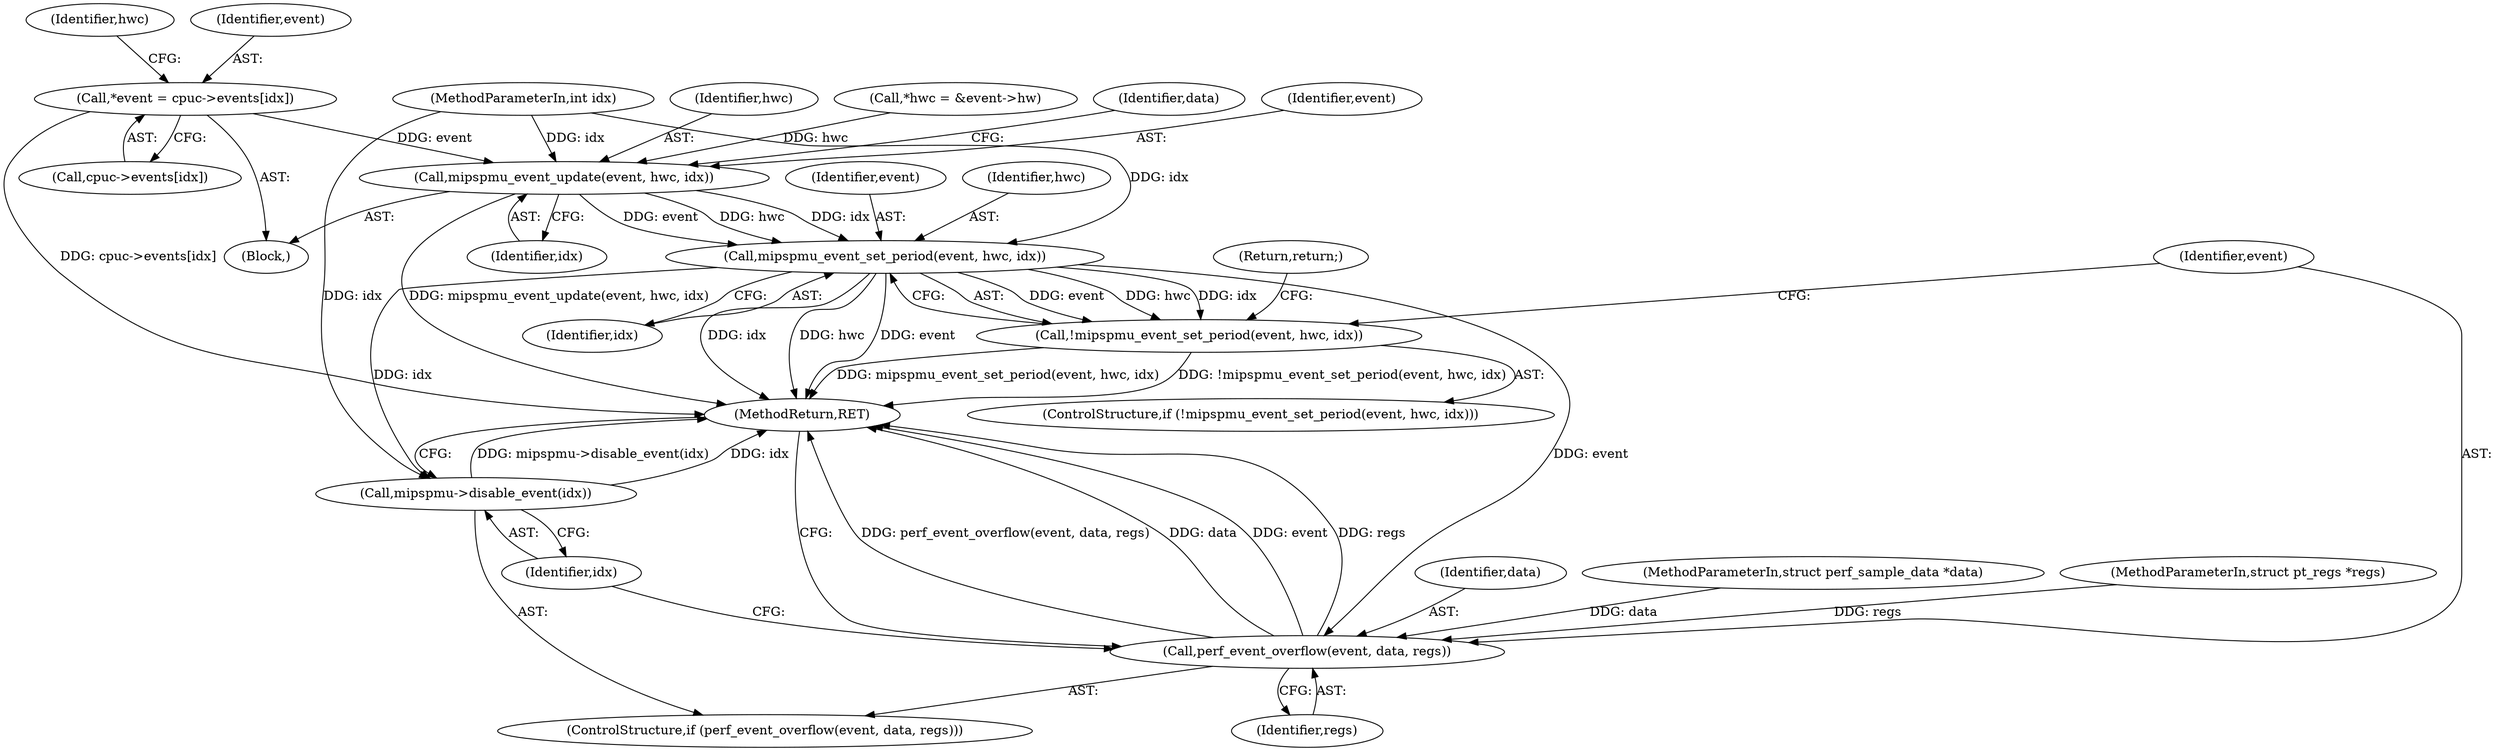 digraph "0_linux_a8b0ca17b80e92faab46ee7179ba9e99ccb61233_7@array" {
"1000107" [label="(Call,*event = cpuc->events[idx])"];
"1000121" [label="(Call,mipspmu_event_update(event, hwc, idx))"];
"1000136" [label="(Call,mipspmu_event_set_period(event, hwc, idx))"];
"1000135" [label="(Call,!mipspmu_event_set_period(event, hwc, idx))"];
"1000142" [label="(Call,perf_event_overflow(event, data, regs))"];
"1000146" [label="(Call,mipspmu->disable_event(idx))"];
"1000116" [label="(Identifier,hwc)"];
"1000143" [label="(Identifier,event)"];
"1000124" [label="(Identifier,idx)"];
"1000137" [label="(Identifier,event)"];
"1000141" [label="(ControlStructure,if (perf_event_overflow(event, data, regs)))"];
"1000134" [label="(ControlStructure,if (!mipspmu_event_set_period(event, hwc, idx)))"];
"1000123" [label="(Identifier,hwc)"];
"1000115" [label="(Call,*hwc = &event->hw)"];
"1000142" [label="(Call,perf_event_overflow(event, data, regs))"];
"1000140" [label="(Return,return;)"];
"1000105" [label="(Block,)"];
"1000145" [label="(Identifier,regs)"];
"1000138" [label="(Identifier,hwc)"];
"1000127" [label="(Identifier,data)"];
"1000108" [label="(Identifier,event)"];
"1000144" [label="(Identifier,data)"];
"1000107" [label="(Call,*event = cpuc->events[idx])"];
"1000135" [label="(Call,!mipspmu_event_set_period(event, hwc, idx))"];
"1000103" [label="(MethodParameterIn,struct perf_sample_data *data)"];
"1000146" [label="(Call,mipspmu->disable_event(idx))"];
"1000121" [label="(Call,mipspmu_event_update(event, hwc, idx))"];
"1000139" [label="(Identifier,idx)"];
"1000148" [label="(MethodReturn,RET)"];
"1000102" [label="(MethodParameterIn,int idx)"];
"1000109" [label="(Call,cpuc->events[idx])"];
"1000122" [label="(Identifier,event)"];
"1000147" [label="(Identifier,idx)"];
"1000104" [label="(MethodParameterIn,struct pt_regs *regs)"];
"1000136" [label="(Call,mipspmu_event_set_period(event, hwc, idx))"];
"1000107" -> "1000105"  [label="AST: "];
"1000107" -> "1000109"  [label="CFG: "];
"1000108" -> "1000107"  [label="AST: "];
"1000109" -> "1000107"  [label="AST: "];
"1000116" -> "1000107"  [label="CFG: "];
"1000107" -> "1000148"  [label="DDG: cpuc->events[idx]"];
"1000107" -> "1000121"  [label="DDG: event"];
"1000121" -> "1000105"  [label="AST: "];
"1000121" -> "1000124"  [label="CFG: "];
"1000122" -> "1000121"  [label="AST: "];
"1000123" -> "1000121"  [label="AST: "];
"1000124" -> "1000121"  [label="AST: "];
"1000127" -> "1000121"  [label="CFG: "];
"1000121" -> "1000148"  [label="DDG: mipspmu_event_update(event, hwc, idx)"];
"1000115" -> "1000121"  [label="DDG: hwc"];
"1000102" -> "1000121"  [label="DDG: idx"];
"1000121" -> "1000136"  [label="DDG: event"];
"1000121" -> "1000136"  [label="DDG: hwc"];
"1000121" -> "1000136"  [label="DDG: idx"];
"1000136" -> "1000135"  [label="AST: "];
"1000136" -> "1000139"  [label="CFG: "];
"1000137" -> "1000136"  [label="AST: "];
"1000138" -> "1000136"  [label="AST: "];
"1000139" -> "1000136"  [label="AST: "];
"1000135" -> "1000136"  [label="CFG: "];
"1000136" -> "1000148"  [label="DDG: idx"];
"1000136" -> "1000148"  [label="DDG: hwc"];
"1000136" -> "1000148"  [label="DDG: event"];
"1000136" -> "1000135"  [label="DDG: event"];
"1000136" -> "1000135"  [label="DDG: hwc"];
"1000136" -> "1000135"  [label="DDG: idx"];
"1000102" -> "1000136"  [label="DDG: idx"];
"1000136" -> "1000142"  [label="DDG: event"];
"1000136" -> "1000146"  [label="DDG: idx"];
"1000135" -> "1000134"  [label="AST: "];
"1000140" -> "1000135"  [label="CFG: "];
"1000143" -> "1000135"  [label="CFG: "];
"1000135" -> "1000148"  [label="DDG: !mipspmu_event_set_period(event, hwc, idx)"];
"1000135" -> "1000148"  [label="DDG: mipspmu_event_set_period(event, hwc, idx)"];
"1000142" -> "1000141"  [label="AST: "];
"1000142" -> "1000145"  [label="CFG: "];
"1000143" -> "1000142"  [label="AST: "];
"1000144" -> "1000142"  [label="AST: "];
"1000145" -> "1000142"  [label="AST: "];
"1000147" -> "1000142"  [label="CFG: "];
"1000148" -> "1000142"  [label="CFG: "];
"1000142" -> "1000148"  [label="DDG: perf_event_overflow(event, data, regs)"];
"1000142" -> "1000148"  [label="DDG: data"];
"1000142" -> "1000148"  [label="DDG: event"];
"1000142" -> "1000148"  [label="DDG: regs"];
"1000103" -> "1000142"  [label="DDG: data"];
"1000104" -> "1000142"  [label="DDG: regs"];
"1000146" -> "1000141"  [label="AST: "];
"1000146" -> "1000147"  [label="CFG: "];
"1000147" -> "1000146"  [label="AST: "];
"1000148" -> "1000146"  [label="CFG: "];
"1000146" -> "1000148"  [label="DDG: mipspmu->disable_event(idx)"];
"1000146" -> "1000148"  [label="DDG: idx"];
"1000102" -> "1000146"  [label="DDG: idx"];
}
